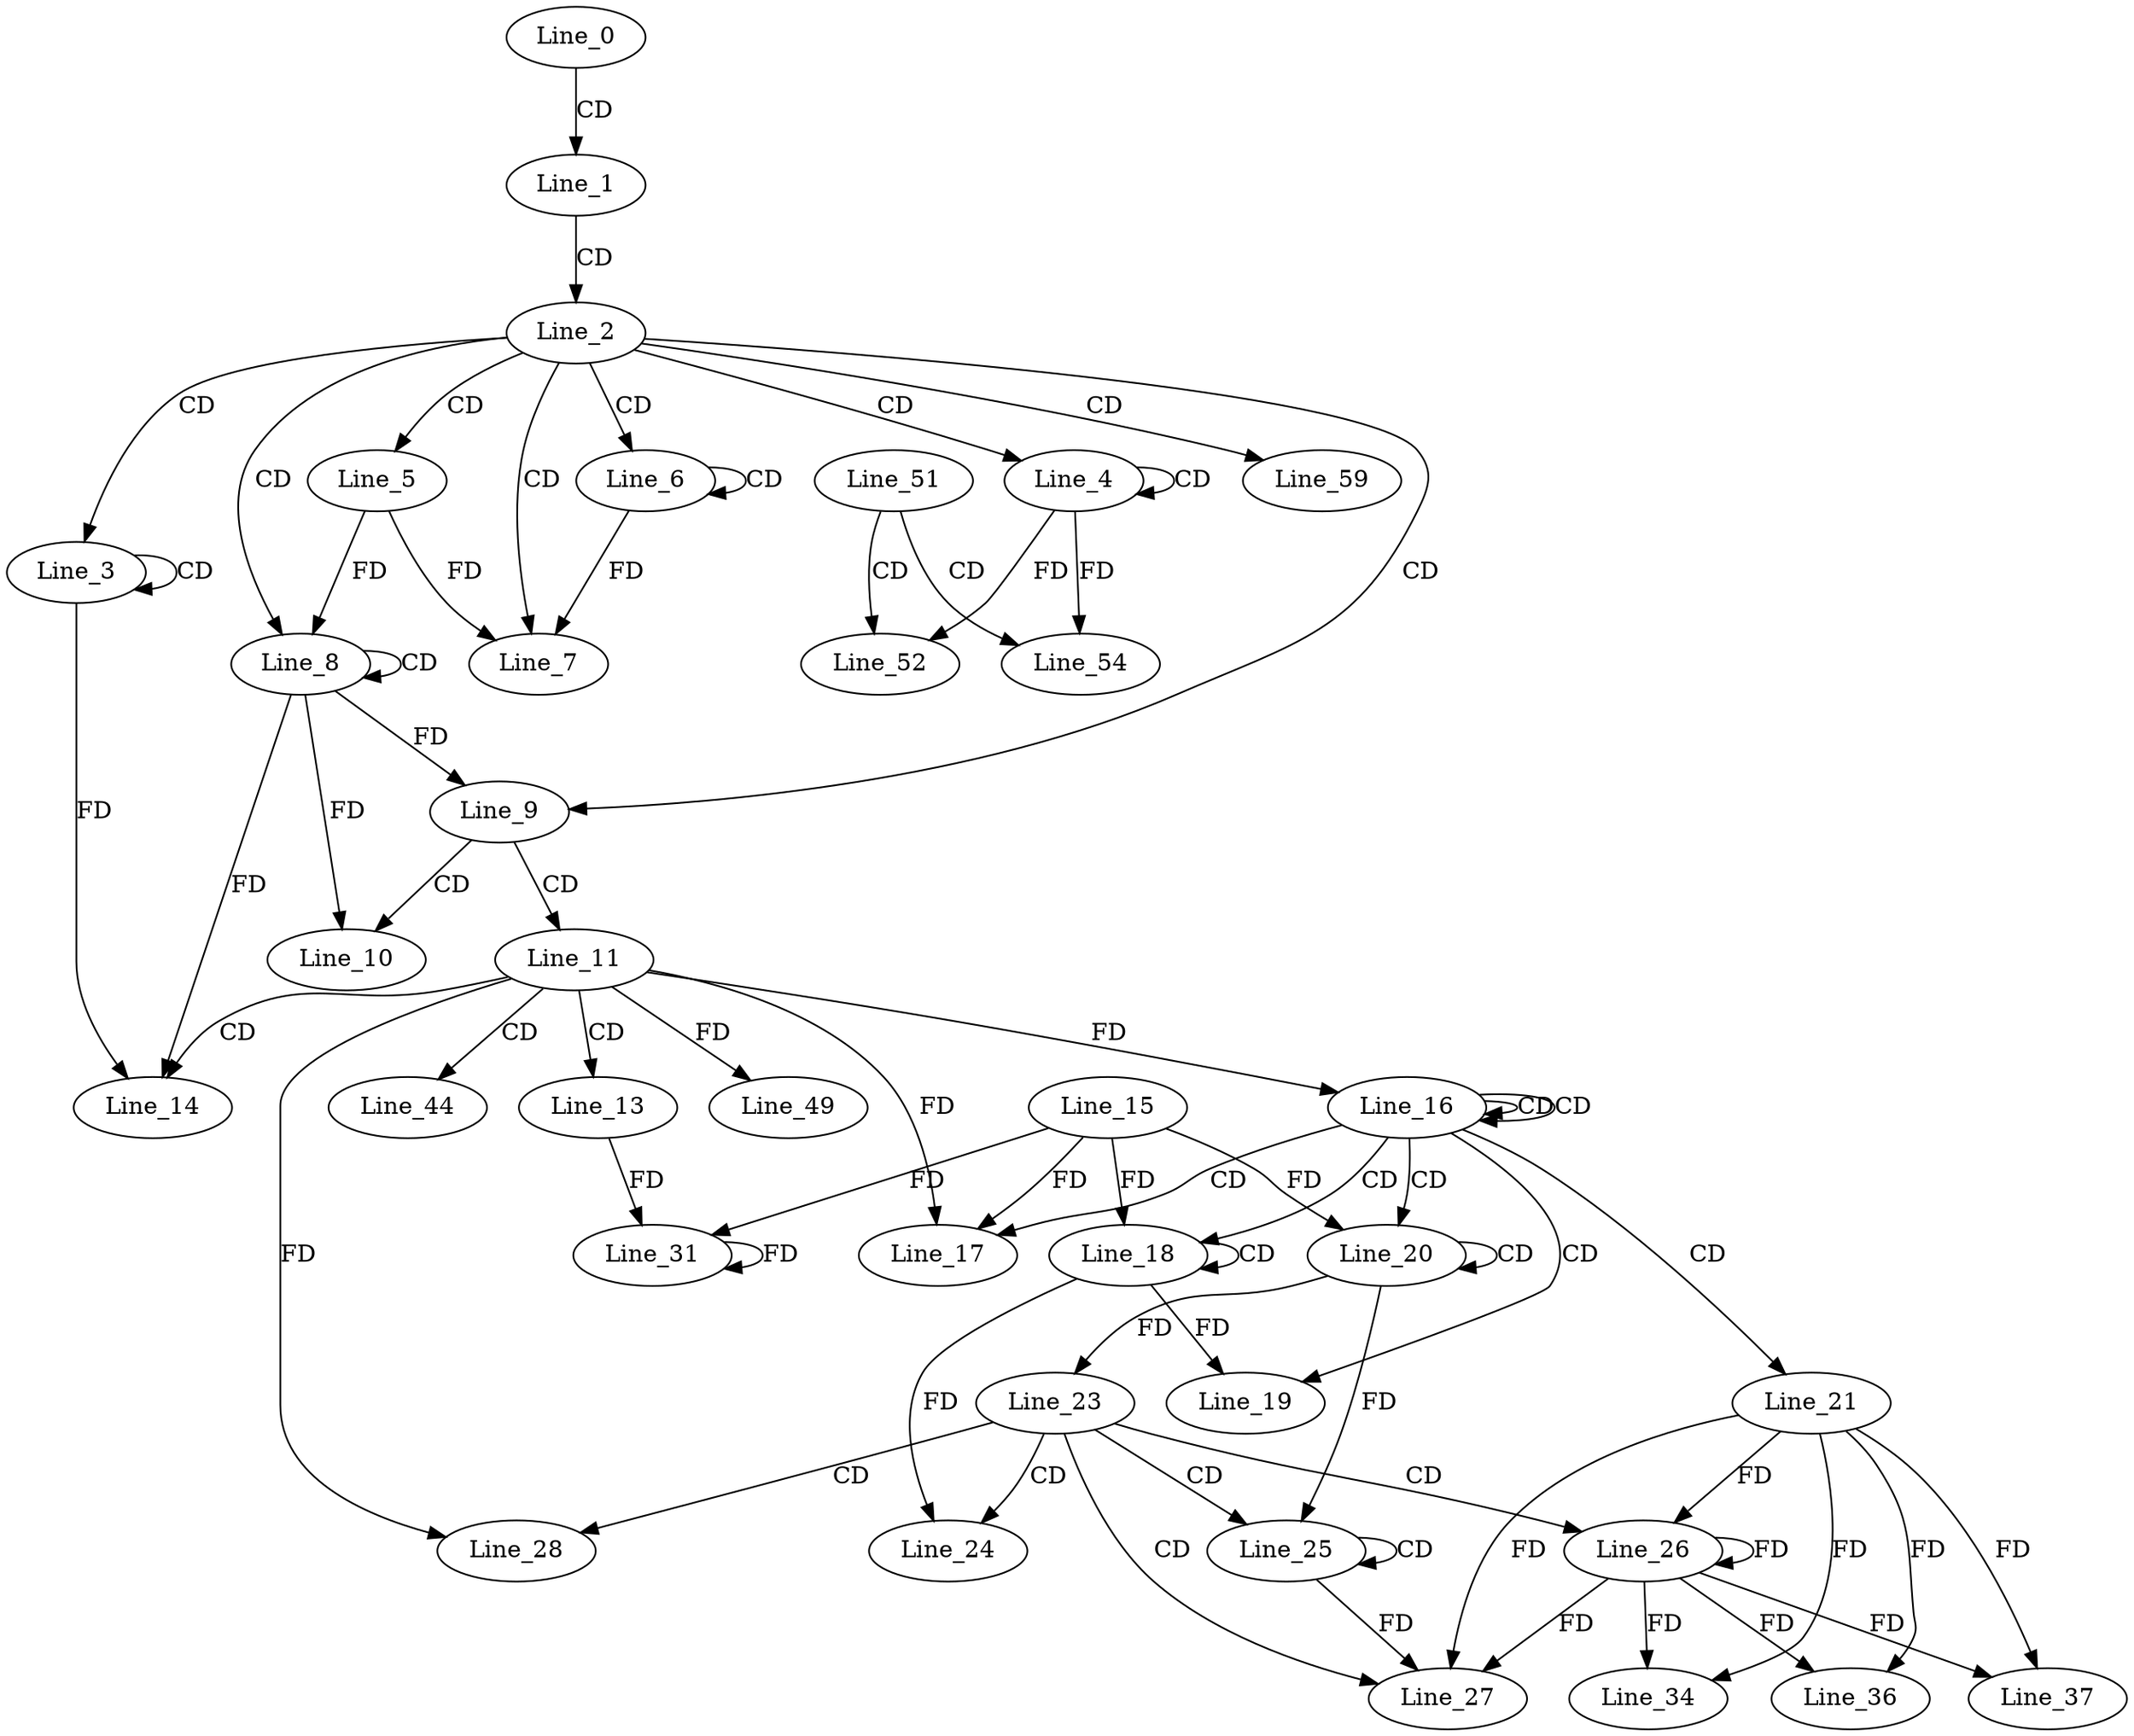 digraph G {
  Line_0;
  Line_1;
  Line_2;
  Line_3;
  Line_3;
  Line_4;
  Line_4;
  Line_5;
  Line_6;
  Line_6;
  Line_7;
  Line_8;
  Line_8;
  Line_9;
  Line_10;
  Line_11;
  Line_11;
  Line_13;
  Line_14;
  Line_14;
  Line_14;
  Line_16;
  Line_16;
  Line_16;
  Line_17;
  Line_15;
  Line_17;
  Line_18;
  Line_18;
  Line_19;
  Line_20;
  Line_20;
  Line_21;
  Line_23;
  Line_24;
  Line_24;
  Line_25;
  Line_25;
  Line_26;
  Line_27;
  Line_28;
  Line_31;
  Line_31;
  Line_31;
  Line_34;
  Line_36;
  Line_37;
  Line_44;
  Line_49;
  Line_51;
  Line_52;
  Line_54;
  Line_59;
  Line_0 -> Line_1 [ label="CD" ];
  Line_1 -> Line_2 [ label="CD" ];
  Line_2 -> Line_3 [ label="CD" ];
  Line_3 -> Line_3 [ label="CD" ];
  Line_2 -> Line_4 [ label="CD" ];
  Line_4 -> Line_4 [ label="CD" ];
  Line_2 -> Line_5 [ label="CD" ];
  Line_2 -> Line_6 [ label="CD" ];
  Line_6 -> Line_6 [ label="CD" ];
  Line_2 -> Line_7 [ label="CD" ];
  Line_5 -> Line_7 [ label="FD" ];
  Line_6 -> Line_7 [ label="FD" ];
  Line_2 -> Line_8 [ label="CD" ];
  Line_8 -> Line_8 [ label="CD" ];
  Line_5 -> Line_8 [ label="FD" ];
  Line_2 -> Line_9 [ label="CD" ];
  Line_8 -> Line_9 [ label="FD" ];
  Line_9 -> Line_10 [ label="CD" ];
  Line_8 -> Line_10 [ label="FD" ];
  Line_9 -> Line_11 [ label="CD" ];
  Line_11 -> Line_13 [ label="CD" ];
  Line_11 -> Line_14 [ label="CD" ];
  Line_8 -> Line_14 [ label="FD" ];
  Line_3 -> Line_14 [ label="FD" ];
  Line_16 -> Line_16 [ label="CD" ];
  Line_16 -> Line_16 [ label="CD" ];
  Line_11 -> Line_16 [ label="FD" ];
  Line_16 -> Line_17 [ label="CD" ];
  Line_11 -> Line_17 [ label="FD" ];
  Line_15 -> Line_17 [ label="FD" ];
  Line_16 -> Line_18 [ label="CD" ];
  Line_18 -> Line_18 [ label="CD" ];
  Line_15 -> Line_18 [ label="FD" ];
  Line_16 -> Line_19 [ label="CD" ];
  Line_18 -> Line_19 [ label="FD" ];
  Line_16 -> Line_20 [ label="CD" ];
  Line_20 -> Line_20 [ label="CD" ];
  Line_15 -> Line_20 [ label="FD" ];
  Line_16 -> Line_21 [ label="CD" ];
  Line_20 -> Line_23 [ label="FD" ];
  Line_23 -> Line_24 [ label="CD" ];
  Line_18 -> Line_24 [ label="FD" ];
  Line_23 -> Line_25 [ label="CD" ];
  Line_25 -> Line_25 [ label="CD" ];
  Line_20 -> Line_25 [ label="FD" ];
  Line_23 -> Line_26 [ label="CD" ];
  Line_21 -> Line_26 [ label="FD" ];
  Line_26 -> Line_26 [ label="FD" ];
  Line_23 -> Line_27 [ label="CD" ];
  Line_25 -> Line_27 [ label="FD" ];
  Line_21 -> Line_27 [ label="FD" ];
  Line_26 -> Line_27 [ label="FD" ];
  Line_23 -> Line_28 [ label="CD" ];
  Line_11 -> Line_28 [ label="FD" ];
  Line_13 -> Line_31 [ label="FD" ];
  Line_31 -> Line_31 [ label="FD" ];
  Line_15 -> Line_31 [ label="FD" ];
  Line_21 -> Line_34 [ label="FD" ];
  Line_26 -> Line_34 [ label="FD" ];
  Line_21 -> Line_36 [ label="FD" ];
  Line_26 -> Line_36 [ label="FD" ];
  Line_21 -> Line_37 [ label="FD" ];
  Line_26 -> Line_37 [ label="FD" ];
  Line_11 -> Line_44 [ label="CD" ];
  Line_11 -> Line_49 [ label="FD" ];
  Line_51 -> Line_52 [ label="CD" ];
  Line_4 -> Line_52 [ label="FD" ];
  Line_51 -> Line_54 [ label="CD" ];
  Line_4 -> Line_54 [ label="FD" ];
  Line_2 -> Line_59 [ label="CD" ];
}

